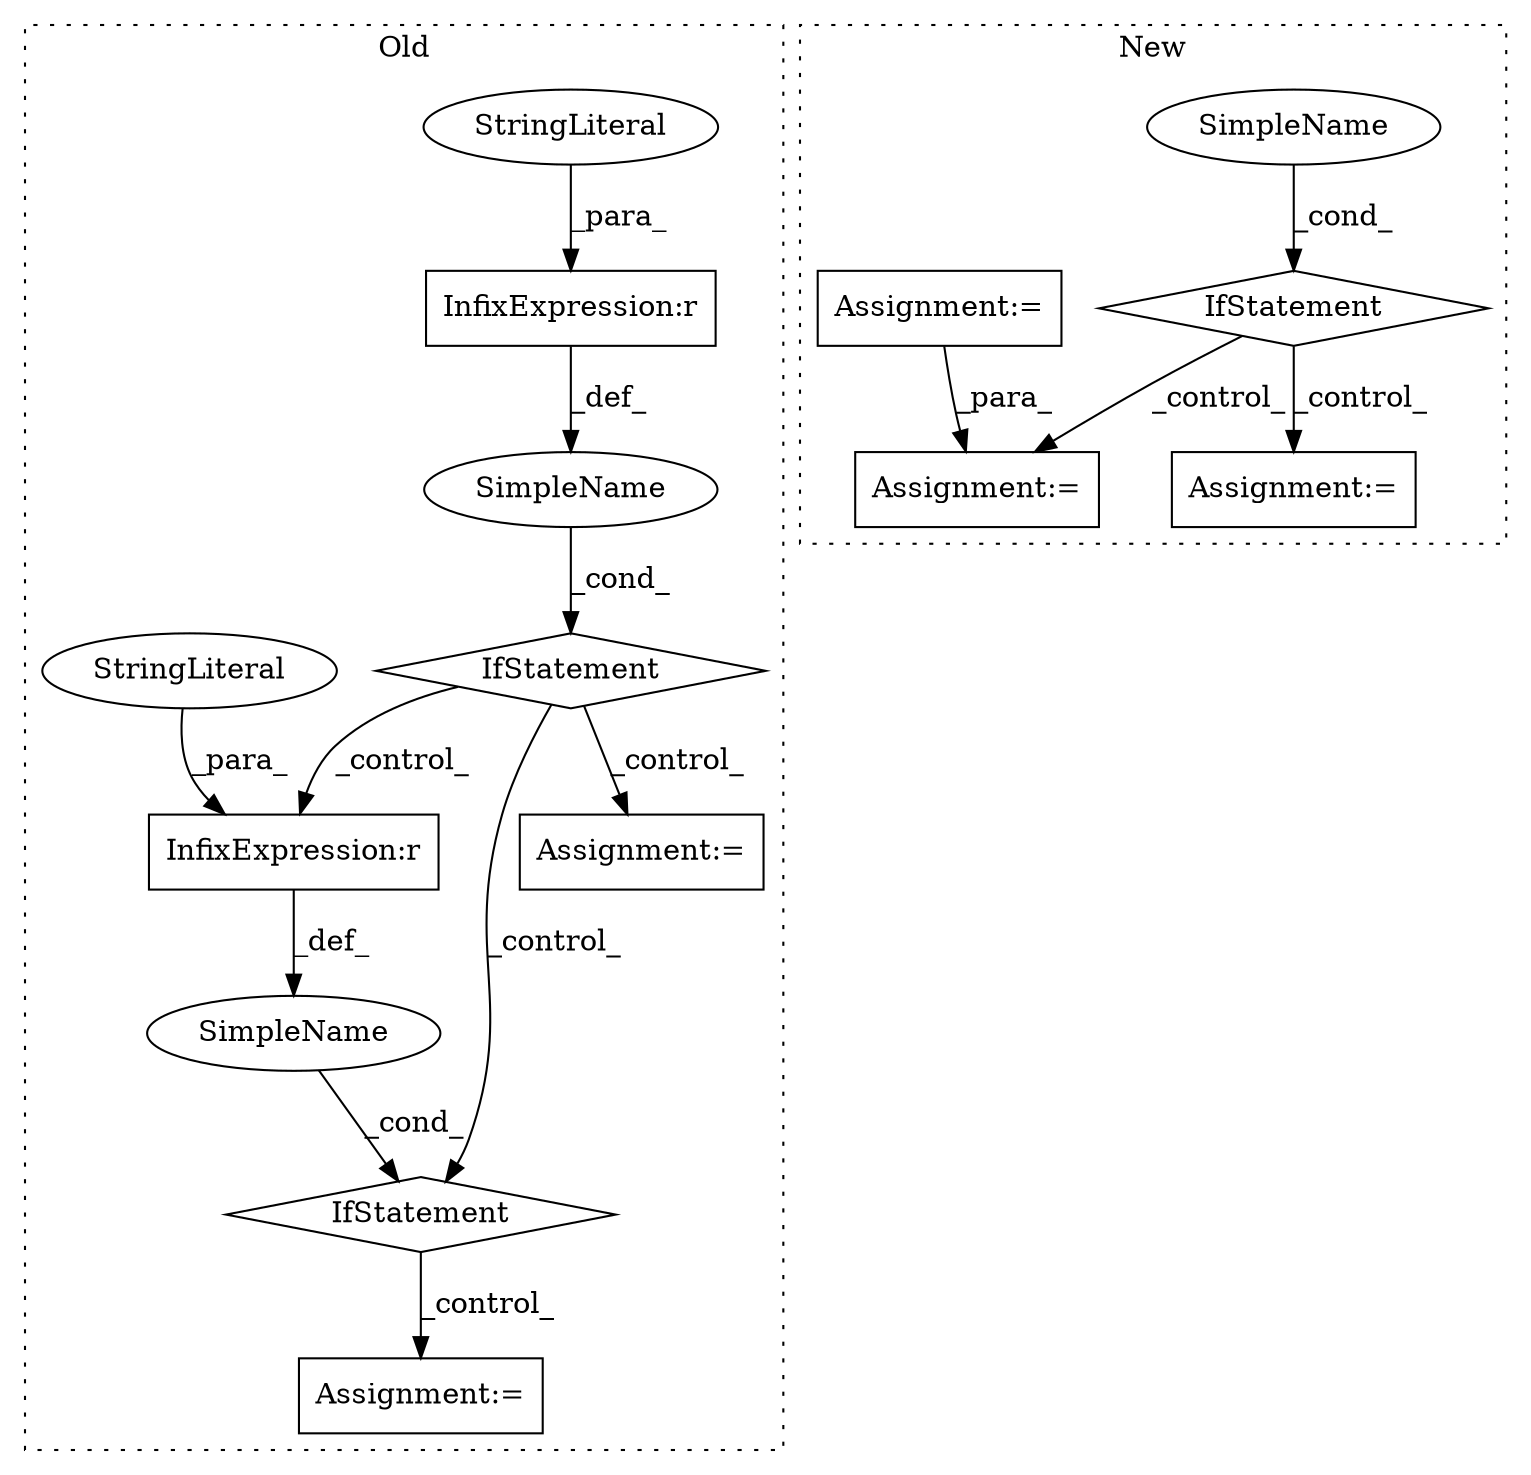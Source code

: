 digraph G {
subgraph cluster0 {
1 [label="IfStatement" a="25" s="5773,5825" l="4,2" shape="diamond"];
3 [label="Assignment:=" a="7" s="6219" l="1" shape="box"];
4 [label="SimpleName" a="42" s="" l="" shape="ellipse"];
5 [label="Assignment:=" a="7" s="5955" l="1" shape="box"];
9 [label="IfStatement" a="25" s="6040,6088" l="4,2" shape="diamond"];
10 [label="SimpleName" a="42" s="" l="" shape="ellipse"];
11 [label="InfixExpression:r" a="27" s="5796" l="4" shape="box"];
12 [label="StringLiteral" a="45" s="5800" l="25" shape="ellipse"];
13 [label="InfixExpression:r" a="27" s="6063" l="4" shape="box"];
14 [label="StringLiteral" a="45" s="6067" l="21" shape="ellipse"];
label = "Old";
style="dotted";
}
subgraph cluster1 {
2 [label="IfStatement" a="25" s="6343,6380" l="8,2" shape="diamond"];
6 [label="Assignment:=" a="7" s="6398" l="1" shape="box"];
7 [label="SimpleName" a="42" s="" l="" shape="ellipse"];
8 [label="Assignment:=" a="7" s="6313" l="1" shape="box"];
15 [label="Assignment:=" a="7" s="6574" l="14" shape="box"];
label = "New";
style="dotted";
}
1 -> 5 [label="_control_"];
1 -> 9 [label="_control_"];
1 -> 13 [label="_control_"];
2 -> 15 [label="_control_"];
2 -> 6 [label="_control_"];
4 -> 1 [label="_cond_"];
7 -> 2 [label="_cond_"];
8 -> 6 [label="_para_"];
9 -> 3 [label="_control_"];
10 -> 9 [label="_cond_"];
11 -> 4 [label="_def_"];
12 -> 11 [label="_para_"];
13 -> 10 [label="_def_"];
14 -> 13 [label="_para_"];
}